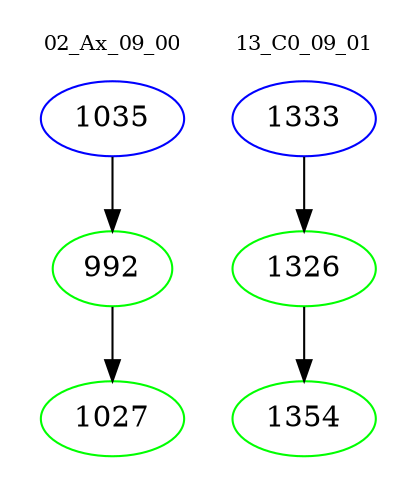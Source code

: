 digraph{
subgraph cluster_0 {
color = white
label = "02_Ax_09_00";
fontsize=10;
T0_1035 [label="1035", color="blue"]
T0_1035 -> T0_992 [color="black"]
T0_992 [label="992", color="green"]
T0_992 -> T0_1027 [color="black"]
T0_1027 [label="1027", color="green"]
}
subgraph cluster_1 {
color = white
label = "13_C0_09_01";
fontsize=10;
T1_1333 [label="1333", color="blue"]
T1_1333 -> T1_1326 [color="black"]
T1_1326 [label="1326", color="green"]
T1_1326 -> T1_1354 [color="black"]
T1_1354 [label="1354", color="green"]
}
}
